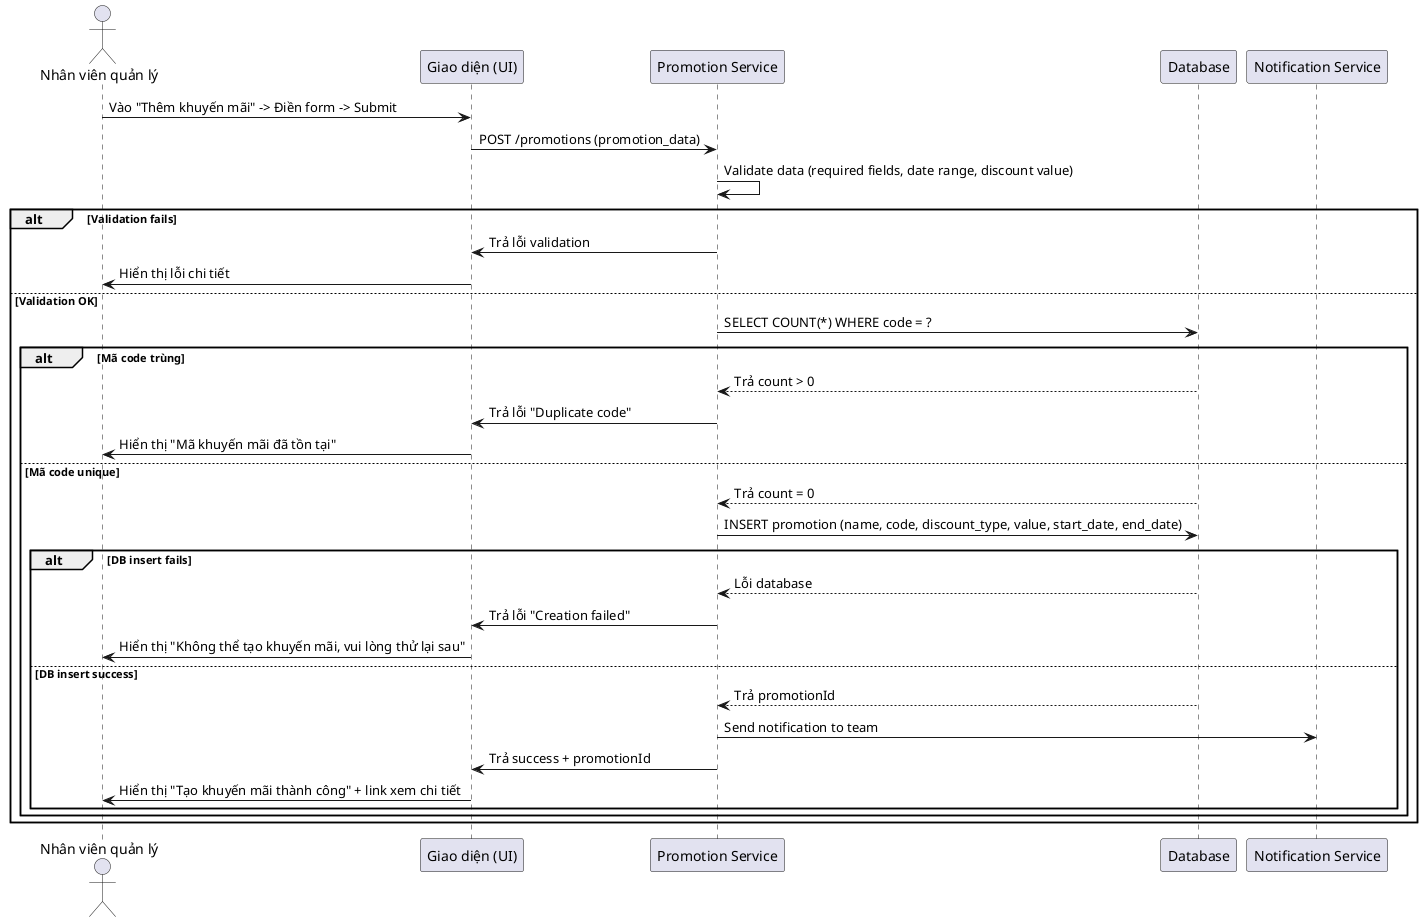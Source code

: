 @startuml them-khuyen-mai
actor "Nhân viên quản lý" as Manager
participant "Giao diện (UI)" as UI
participant "Promotion Service" as Promo
participant "Database" as DB
participant "Notification Service" as Notif

Manager -> UI: Vào "Thêm khuyến mãi" -> Điền form -> Submit
UI -> Promo: POST /promotions (promotion_data)
Promo -> Promo: Validate data (required fields, date range, discount value)
alt Validation fails
  Promo -> UI: Trả lỗi validation
  UI -> Manager: Hiển thị lỗi chi tiết
else Validation OK
  Promo -> DB: SELECT COUNT(*) WHERE code = ?
  alt Mã code trùng
    DB --> Promo: Trả count > 0
    Promo -> UI: Trả lỗi "Duplicate code"
    UI -> Manager: Hiển thị "Mã khuyến mãi đã tồn tại"
  else Mã code unique
    DB --> Promo: Trả count = 0
    Promo -> DB: INSERT promotion (name, code, discount_type, value, start_date, end_date)
    alt DB insert fails
      DB --> Promo: Lỗi database
      Promo -> UI: Trả lỗi "Creation failed"
      UI -> Manager: Hiển thị "Không thể tạo khuyến mãi, vui lòng thử lại sau"
    else DB insert success
      DB --> Promo: Trả promotionId
      Promo -> Notif: Send notification to team
      Promo -> UI: Trả success + promotionId
      UI -> Manager: Hiển thị "Tạo khuyến mãi thành công" + link xem chi tiết
    end
  end
end
@enduml